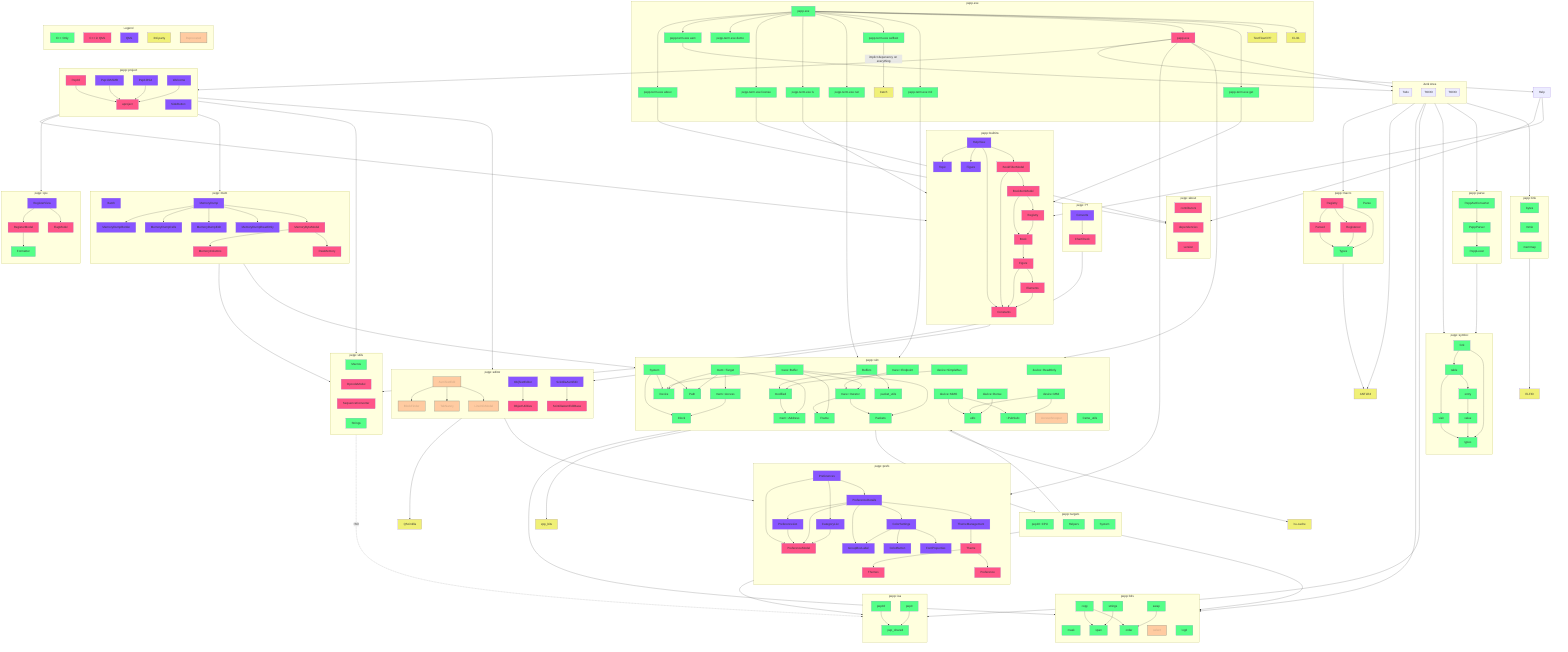 graph TB
    direction TB
    classDef Pure fill:#5f8
    classDef Shared fill:#f58
    classDef QML fill:#85f
    classDef Dependency fill:#F0F077
    classDef Deprecated fill:#f96,stroke:#333,stroke-width:2px,color:#333,opacity:0.5;


    %% 3rd-party
    ANTLR4[ANTLR4]:::Dependency
    ELFIO[ELFIO]:::Dependency
    QScintilla[QScintilla]:::Dependency
    zppbits[zpp_bits]:::Dependency
    LRU[lru-cache]:::Dependency

    %% Utilities
    subgraph Bits[pepp::bits]
        direction TB
        Bt_Mask[mask]:::Pure
        Bt_Order[order]:::Pure
        Bt_Select[select]:::Deprecated
        Bt_Span[span]:::Pure
        Bt_Strings[strings]:::Pure
        Bt_Copy[copy]:::Pure
        Bt_Log2[log2]:::Pure
        Bt_Swap[swap]:::Pure

        Bt_Copy --> Bt_Span & Bt_Order
        Bt_Swap --> Bt_Order
        Bt_Strings --> Bt_Span
    end
    subgraph Components[pepp::??]
        direction TB
        Cmp_Charcheck[CharCheck]:::Shared
        Cmp_QConverters[Converts]:::QML

        Cmp_QConverters --> Cmp_Charcheck
    end
    subgraph Utils[pepp::utils]
        direction LR
        Utils_Macors[Macros]:::Pure
        Utils_OpModel[OpcodeModel]:::Shared
        Utils_Seq[SequenceConverter]:::Shared
        Utils_Strings[Strings]:::Pure
    end


    %% Assembler classes
    subgraph Macro[pepp::macro]
        direction TB
        Mac_Macro[Parsed]:::Shared
        Mac_Parse[Parse]:::Pure
        Mac_Registered[Registered]:::Shared
        Mac_Registry[Registry]:::Shared
        Mac_Types[Types]:::Pure

        Mac_Macro      --> Mac_Types
        Mac_Registered --> Mac_Types
        Mac_Registry   --> Mac_Macro & Mac_Registered & Mac_Types
        Mac_Parse      ~~~ Mac_Registered
    end
    subgraph Symbol[pepp::symbol]
        direction TB
        S_entry[entry]:::Pure
        S_table[table]:::Pure
        S_type[types]:::Pure
        S_value[value]:::Pure
        S_visit[visit]:::Pure
        S_fork[fork]:::Pure

        S_table --> S_visit & S_entry
        S_visit --> S_type
        S_entry --> S_value
        S_value --> S_type
        S_fork  --> S_table & S_type
    end
    subgraph Parse [pepp::parse]
        direction TB
        P_PLexer[PeppLexer]:::Pure
        P_PParser[PeppParser]:::Pure
        P_PAstConv[PeppAstConverter]:::Pure
        P_PParser --> P_PLexer
        P_PAstConv --> P_PParser

    end
    subgraph Obj[pepp::link]
        direction LR
        Obj_mytes[bytes]:::Pure
        Obj_mmio[mmio]:::Pure
        Obj_memmap[memmap]:::Pure
    end
    subgraph Assembler[Junk Area]
        direction TB
        subgraph AsmNode [TODO]
        end
        subgraph AsmValue [TODO]
        end
        subgraph AsmOps [Todo]
        end
    end


    %% Simulator Classes
    subgraph ISA[pepp::isa]
        direction TB
        ISA_Pep10[pep10]:::Pure
        ISA_Pep9[pep9]:::Pure
        ISA_Shared[pep_shared]:::Pure

        ISA_Pep10 --> ISA_Shared
        ISA_Pep9  --> ISA_Shared
    end
    subgraph Sim[pepp::sim]
        direction TB
        Sim_Clock[Clock]:::Pure
        Sim_Device[Device]:::Pure
        Sim_Frame[Frame]:::Pure
        Sim_Packets[Packets]:::Pure
        Sim_Path[Path]:::Pure
        Sim_Sys[System]:::Pure
        Sim_TBuf[trace::Buffer]:::Pure
        Sim_TEnd[trace:::Endpoint]:::Pure
        Sim_TIter[trace:::Iterator]:::Pure
        Sim_MAccess[mem:::Access]:::Pure
        Sim_MAddr[mem:::Address]:::Pure
        Sim_MTarget[mem:::Target]:::Pure


        Sim_MAccess      --> Sim_Clock
        Sim_MTarget      --> Sim_Device & Sim_Path & Sim_MAccess & Sim_MAddr
        Sim_TBuf         --> Sim_Device & Sim_Frame & Sim_Packets & Sim_TIter
        Sim_TEnd         --> Sim_TIter
        Sim_TIter        --> Sim_Frame & Sim_Packets
        Sim_Sys          --> Sim_Clock & Sim_Device & Sim_Path

        %% They are here today, but do not belong in this package
        Sim_REM_snoop[AccessSnooper]:::Deprecated
        Sim_REM_dense[device::Dense]:::Pure
        Sim_REM_ro[device::ReadOnly]:::Pure
        Sim_REM_sbus[device::SimpleBus]:::Pure
        Sim_REM_mmi[device::MMI]:::Pure
        Sim_REM_mmo[device::MMO]:::Pure
        Sim_REM_pubsub[~PubSub~]:::Pure
        Sim_REM_pktutil[utils]:::Pure
        Sim_REM_tracemod[modified]:::Pure
        Sim_REM_tracebf[Buffers]:::Pure
        Sim_REM_traceframe[frame_utils]:::Pure
        Sim_REM_tracepkt[packet_utils]:::Pure


        Sim_REM_dense    --> Sim_REM_pktutil
        Sim_REM_ro       ~~~ Sim_REM_dense & Sim_REM_mmi & Sim_REM_mmo
        Sim_REM_mmi      --> Sim_REM_pubsub & Sim_REM_pktutil
        Sim_REM_mmo      --> Sim_REM_pubsub & Sim_REM_pktutil
        Sim_REM_sbus     ~~~ Sim_REM_dense & Sim_REM_mmi & Sim_REM_mmo
        Sim_REM_sbus     --> Sim_REM_tracemod
        Sim_REM_tracebf  --> Sim_REM_tracemod & Sim_REM_tracepkt
        Sim_REM_tracemod --> Sim_MAddr
    end
    subgraph Targets[pepp::targets]
        direction TB
        Tg_Cpu[pep10::CPU]:::Pure
        Tg_Helpers[Helpers]:::Pure
        Tg_System[System]:::Pure
    end


    %% GUI Packages
    subgraph Editor[pepp::editor]
        direction TB
        Edit_QAsm[AsmTextEdit]:::Deprecated
        Edit_BlockFinder[BlockFinder]:::Deprecated
        Edit_Lines[LineInfoModel]:::Deprecated
        Edit_Object[ObjectUtilities]:::Shared
        Edit_QObj[ObjTextEditor]:::QML
        Edit_QScint[ScintillaAsmEdit]:::QML
        Edit_Scint[ScintillaAsmEditBase]:::Shared
        Edit_Tabs[TabNanny]:::Deprecated

        Edit_QAsm   --> Edit_BlockFinder & Edit_Tabs & Edit_Lines
        Edit_QObj   --> Edit_Object
        Edit_QScint --> Edit_Scint
    end
    subgraph CPU[pepp::cpu]
        direction TB
        CPU_Formats[Formatter]:::Pure
        CPU_RegModel[RegisterModel]:::Shared
        CPU_QRegView[RegisterView]:::QML
        CPU_FlagModel[FlagModel]:::Shared

        CPU_RegModel --> CPU_Formats
        CPU_QRegView --> CPU_RegModel & CPU_FlagModel
    end
    subgraph Prefs[pepp::prefs]
        direction TB
        Pr_QCatList[CategoryList]:::QML
        Pr_QColorBut[ColorButton]:::QML
        Pr_QColorSettings[ColorSettings]:::QML
        Pr_QFontProp[FontProperties]:::QML
        Pr_QGroubLabel[GroupBoxLabel]:::QML
        Pr_QDetails[PreferenceDetails]:::QML
        Pr_QPrefList[PreferenceList]:::QML
        Pr_QPref[Preferences]:::QML
        Pr_QThemeMgmt[ThemeManagement]:::QML
        Pr_Pref[Preference]:::Shared
        Pr_Model[PreferenceModel]:::Shared
        Pr_Theme[Theme]:::Shared
        Pr_Themes[Themes]:::Shared

        Pr_QCatList          --> Pr_Model
        Pr_QColorSettings    --> Pr_QGroubLabel & Pr_QColorBut & Pr_QFontProp
        Pr_QDetails          --> Pr_Model & Pr_QColorSettings & Pr_QGroubLabel & Pr_QPrefList & Pr_QThemeMgmt
        Pr_QPrefList         --> Pr_Model
        Pr_QPref             --> Pr_Model & Pr_QCatList & Pr_QDetails
        Pr_QThemeMgmt        --> Pr_Theme
        Pr_Theme             --> Pr_Themes & Pr_Pref
    end
    subgraph Memory[pepp::mem]
        direction TB
        Mem_QBatch[Batch]:::QML
        Mem_QDump[MemoryDump]:::QML
        Mem_QBorder[MemoryDumpBorder]:::QML
        Mem_QCells[MemoryDumpCells]:::QML
        Mem_QEdit[MemoryDumpEdit]:::QML
        Mem_RO[MemoryDumpReadOnly]:::QML
        Mem_Model[MemoryByteModel]:::Shared
        Mem_Cols[MemoryColumns]:::Shared
        Mem_Raw[RawMemory]:::Shared

        Mem_QDump   --> Mem_QBorder & Mem_QCells & Mem_QEdit & Mem_RO & Mem_Model
        Mem_Model   --> Mem_Cols & Mem_Raw
        %% For positioning only
        Mem_QBatch  ~~~ Mem_QBorder
    end
    subgraph Project[pepp::project]
        direction TB
        Prj_Abs[aproject]:::Shared
        Prj_P10[Pep10]:::Shared
        Prj_QAsmb[Pep10ASMB]:::QML
        Prj_QISA[Pep10ISA]:::QML
        %% TODO: Move to component library
        Prj_QSideButton[SideButton]:::QML
        Prj_QWelcome[Welcome]:::QML

        Prj_P10          --> Prj_Abs
        Prj_QAsmb        --> Prj_Abs
        Prj_QISA         --> Prj_Abs
        Prj_QWelcome     --> Prj_Abs
    end

    %% Help Package
    subgraph About[pepp::about]
        direction LR
        About_Contrib[contributors]:::Shared
        About_Deps[dependencies]:::Shared
        About_Version[version]:::Shared
    end
    subgraph Builtins[pepp::builtins]
        direction TB
        Bi_Book[Book]:::Shared
        Bi_BookModel[BookItemModel]:::Shared
        Bi_FilterModel[BookFilterModel]:::Shared
        Bi_Constants[Constants]:::Shared
        Bi_Elements[Elements]:::Shared
        Bi_Figure[Figure]:::Shared
        Bi_Registry[Registry]:::Shared
        Bi_QTopic[Topic]:::QML
        Bi_QFigure[Figure]:::QML
        Bi_QHelpView[HelpView]:::QML

        Bi_QHelpView   --> Bi_QTopic & Bi_QFigure & Bi_FilterModel & Bi_Constants
        Bi_FilterModel --> Bi_BookModel & Bi_Constants
        Bi_BookModel   --> Bi_Book & Bi_Registry
        Bi_Book        --> Bi_Figure
        Bi_Figure      --> Bi_Elements & Bi_Constants
        Bi_Elements    --> Bi_Constants
        Bi_Registry    --> Bi_Book
    end

    %% Terminal Packages
    %%subgraph Helpers[???Helpers???]
    %%    Helpers_Asmb[contributors]:::Pure
    %%end
    subgraph Main[pepp.exe]
        TL0[pepp.exe]:::Pure
        Cmd_About[pepp-term.exe about]:::Pure
        Cmd_Asm[pepp-term.exe asm]:::Pure
        Cmd_Demo[pepp-term.exe demo]:::Pure
        Cmd_Get[pepp-term.exe get]:::Pure
        Cmd_License[pepp-term.exe license]:::Pure
        Cmd_List[pepp-term.exe ls]:::Pure
        Cmd_Run[pepp-term.exe run]:::Pure
        Cmd_Test[pepp-term.exe selftest]:::Pure
        Cmd_Throughput[pepp-term.exe mit]:::Pure
        Cmd_Gui[pepp.exe]:::Shared
        catch[Catch]:::Dependency
        TextFlow[TextFlowCPP]:::Dependency
        cli[CLI11]:::Dependency

        TL0       --> Cmd_About & Cmd_Asm & Cmd_Demo & Cmd_License & Cmd_List
        TL0      --> Cmd_Run & Cmd_Test & Cmd_Throughput & Cmd_Gui & Cmd_Get
        TL0      --> TextFlow & cli
        Cmd_Test -->|implict depenency on everything| catch

    end


    %% Top-level intra-block connections
    subgraph Legend
        direction TB
        Lg_Pure[C++ Only]:::Pure
        Lg_Shared[C++ in QML]:::Shared
        Lg_Qml[QML]:::QML
        Lg_3rd[3rd-party]:::Dependency
        Lg_Dep[Deprecated]:::Deprecated
    end

    Cmd_Asm        --> Assembler
    Cmd_Throughput --> Sim
    Cmd_Run        --> Sim
    Cmd_List       --> Builtins
    Cmd_Get        --> Builtins
    Cmd_License    --> About
    Cmd_About      --> About
    Cmd_Gui        --> Help
    %% Add Helpers if uncommenting
    Cmd_Gui        --> Project & Prefs & Sim  & Assembler

    Assembler      --> Macro & ANTLR4 & Bits & ISA & Symbol
    Assembler      --> Parse & Obj
    Sim            --> Bits & zppbits & Targets & LRU
    Help           --> About & Builtins
    Project        --> Builtins & CPU & Memory & Utils & Editor
    Obj            --> ELFIO
    Parse          --> Symbol
    Macro          --> ANTLR4
    Targets        --> ISA & Sim & Bits
    Builtins       --> Editor
    Memory         --> Utils & Sim
%%  Bi_Figure      --> Editor
    Editor         --> QScintilla & Prefs
    Components     --> Utils
%%  Components     --> Util_Seq
    Utils          -.ISO.-> ISA

    %% For Spacing
    %%Helpers ~~~~ Sim
    Legend ~~~ Project